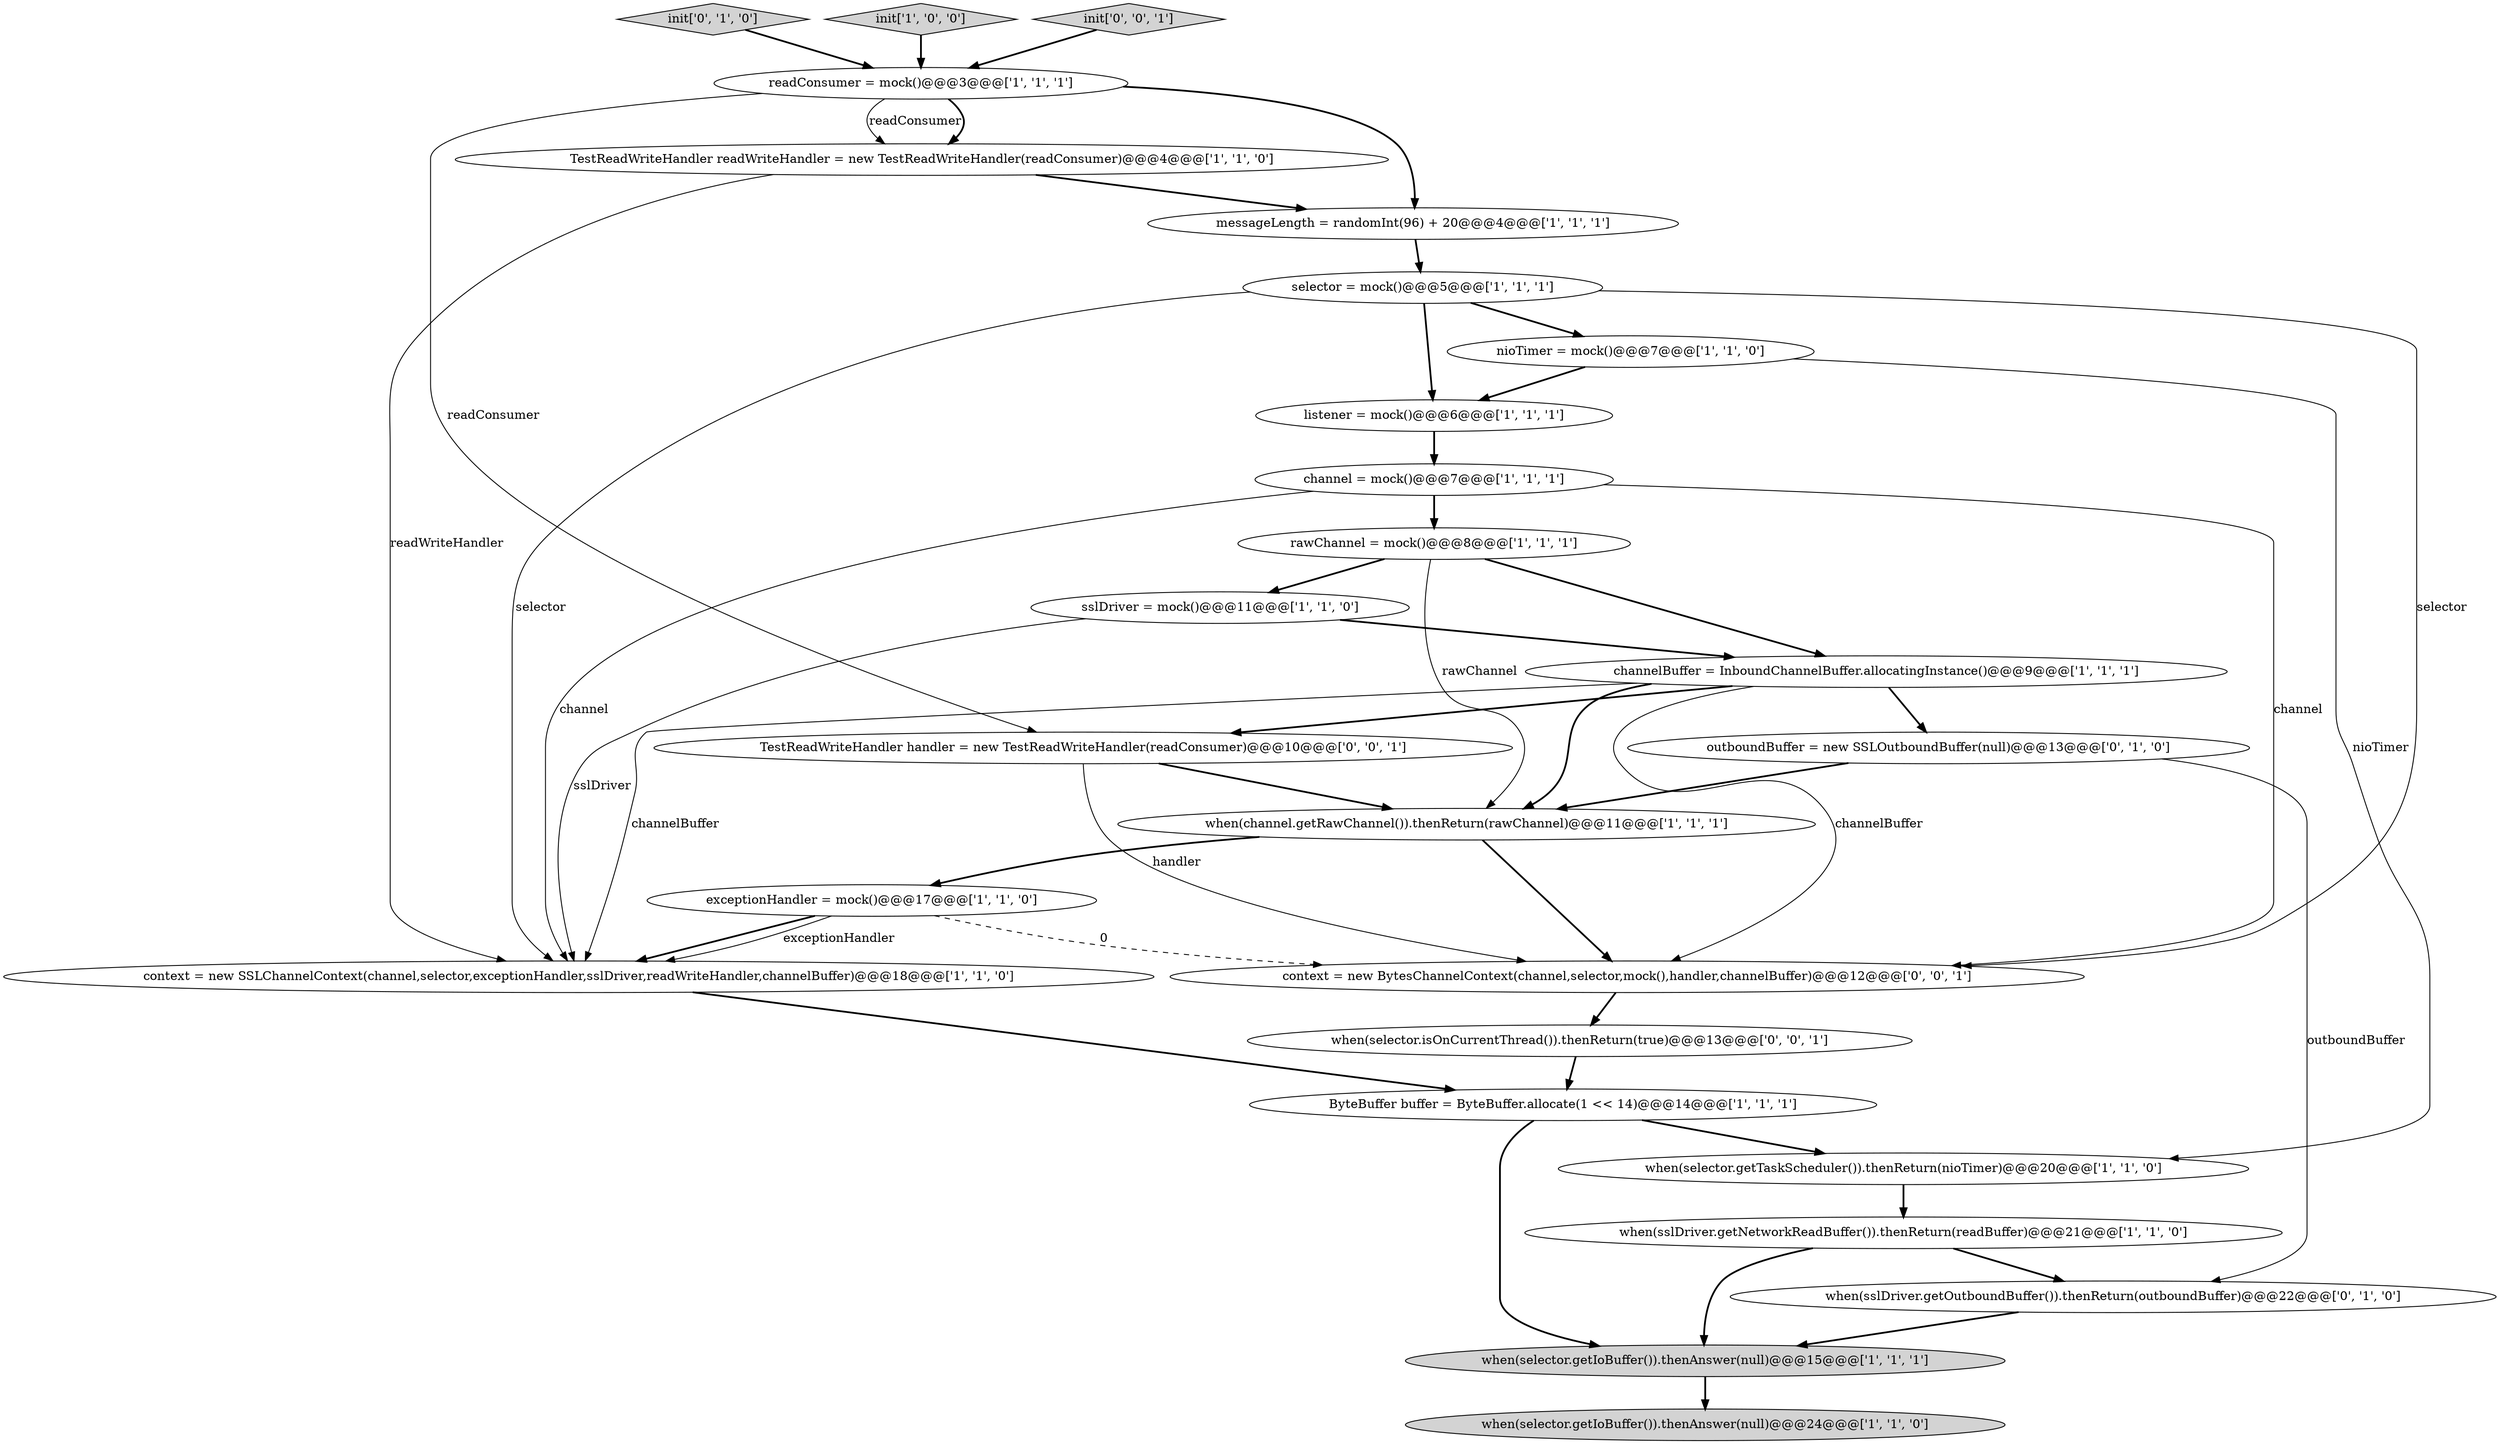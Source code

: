digraph {
18 [style = filled, label = "when(selector.getIoBuffer()).thenAnswer(null)@@@24@@@['1', '1', '0']", fillcolor = lightgray, shape = ellipse image = "AAA0AAABBB1BBB"];
3 [style = filled, label = "channelBuffer = InboundChannelBuffer.allocatingInstance()@@@9@@@['1', '1', '1']", fillcolor = white, shape = ellipse image = "AAA0AAABBB1BBB"];
23 [style = filled, label = "context = new BytesChannelContext(channel,selector,mock(),handler,channelBuffer)@@@12@@@['0', '0', '1']", fillcolor = white, shape = ellipse image = "AAA0AAABBB3BBB"];
25 [style = filled, label = "TestReadWriteHandler handler = new TestReadWriteHandler(readConsumer)@@@10@@@['0', '0', '1']", fillcolor = white, shape = ellipse image = "AAA0AAABBB3BBB"];
2 [style = filled, label = "when(selector.getTaskScheduler()).thenReturn(nioTimer)@@@20@@@['1', '1', '0']", fillcolor = white, shape = ellipse image = "AAA0AAABBB1BBB"];
19 [style = filled, label = "outboundBuffer = new SSLOutboundBuffer(null)@@@13@@@['0', '1', '0']", fillcolor = white, shape = ellipse image = "AAA1AAABBB2BBB"];
20 [style = filled, label = "when(sslDriver.getOutboundBuffer()).thenReturn(outboundBuffer)@@@22@@@['0', '1', '0']", fillcolor = white, shape = ellipse image = "AAA1AAABBB2BBB"];
4 [style = filled, label = "when(selector.getIoBuffer()).thenAnswer(null)@@@15@@@['1', '1', '1']", fillcolor = lightgray, shape = ellipse image = "AAA0AAABBB1BBB"];
6 [style = filled, label = "TestReadWriteHandler readWriteHandler = new TestReadWriteHandler(readConsumer)@@@4@@@['1', '1', '0']", fillcolor = white, shape = ellipse image = "AAA0AAABBB1BBB"];
11 [style = filled, label = "listener = mock()@@@6@@@['1', '1', '1']", fillcolor = white, shape = ellipse image = "AAA0AAABBB1BBB"];
21 [style = filled, label = "init['0', '1', '0']", fillcolor = lightgray, shape = diamond image = "AAA0AAABBB2BBB"];
14 [style = filled, label = "readConsumer = mock()@@@3@@@['1', '1', '1']", fillcolor = white, shape = ellipse image = "AAA0AAABBB1BBB"];
8 [style = filled, label = "sslDriver = mock()@@@11@@@['1', '1', '0']", fillcolor = white, shape = ellipse image = "AAA0AAABBB1BBB"];
1 [style = filled, label = "when(sslDriver.getNetworkReadBuffer()).thenReturn(readBuffer)@@@21@@@['1', '1', '0']", fillcolor = white, shape = ellipse image = "AAA0AAABBB1BBB"];
10 [style = filled, label = "messageLength = randomInt(96) + 20@@@4@@@['1', '1', '1']", fillcolor = white, shape = ellipse image = "AAA0AAABBB1BBB"];
5 [style = filled, label = "nioTimer = mock()@@@7@@@['1', '1', '0']", fillcolor = white, shape = ellipse image = "AAA0AAABBB1BBB"];
16 [style = filled, label = "rawChannel = mock()@@@8@@@['1', '1', '1']", fillcolor = white, shape = ellipse image = "AAA0AAABBB1BBB"];
13 [style = filled, label = "exceptionHandler = mock()@@@17@@@['1', '1', '0']", fillcolor = white, shape = ellipse image = "AAA0AAABBB1BBB"];
17 [style = filled, label = "ByteBuffer buffer = ByteBuffer.allocate(1 << 14)@@@14@@@['1', '1', '1']", fillcolor = white, shape = ellipse image = "AAA0AAABBB1BBB"];
0 [style = filled, label = "init['1', '0', '0']", fillcolor = lightgray, shape = diamond image = "AAA0AAABBB1BBB"];
24 [style = filled, label = "init['0', '0', '1']", fillcolor = lightgray, shape = diamond image = "AAA0AAABBB3BBB"];
7 [style = filled, label = "selector = mock()@@@5@@@['1', '1', '1']", fillcolor = white, shape = ellipse image = "AAA0AAABBB1BBB"];
15 [style = filled, label = "context = new SSLChannelContext(channel,selector,exceptionHandler,sslDriver,readWriteHandler,channelBuffer)@@@18@@@['1', '1', '0']", fillcolor = white, shape = ellipse image = "AAA0AAABBB1BBB"];
9 [style = filled, label = "when(channel.getRawChannel()).thenReturn(rawChannel)@@@11@@@['1', '1', '1']", fillcolor = white, shape = ellipse image = "AAA0AAABBB1BBB"];
22 [style = filled, label = "when(selector.isOnCurrentThread()).thenReturn(true)@@@13@@@['0', '0', '1']", fillcolor = white, shape = ellipse image = "AAA0AAABBB3BBB"];
12 [style = filled, label = "channel = mock()@@@7@@@['1', '1', '1']", fillcolor = white, shape = ellipse image = "AAA0AAABBB1BBB"];
7->23 [style = solid, label="selector"];
23->22 [style = bold, label=""];
13->15 [style = bold, label=""];
21->14 [style = bold, label=""];
3->15 [style = solid, label="channelBuffer"];
19->20 [style = solid, label="outboundBuffer"];
11->12 [style = bold, label=""];
19->9 [style = bold, label=""];
8->15 [style = solid, label="sslDriver"];
20->4 [style = bold, label=""];
9->13 [style = bold, label=""];
16->8 [style = bold, label=""];
25->23 [style = solid, label="handler"];
6->15 [style = solid, label="readWriteHandler"];
22->17 [style = bold, label=""];
7->11 [style = bold, label=""];
8->3 [style = bold, label=""];
12->16 [style = bold, label=""];
6->10 [style = bold, label=""];
7->15 [style = solid, label="selector"];
17->4 [style = bold, label=""];
13->23 [style = dashed, label="0"];
10->7 [style = bold, label=""];
3->23 [style = solid, label="channelBuffer"];
14->6 [style = solid, label="readConsumer"];
5->11 [style = bold, label=""];
16->3 [style = bold, label=""];
3->9 [style = bold, label=""];
2->1 [style = bold, label=""];
3->19 [style = bold, label=""];
3->25 [style = bold, label=""];
12->23 [style = solid, label="channel"];
13->15 [style = solid, label="exceptionHandler"];
14->6 [style = bold, label=""];
16->9 [style = solid, label="rawChannel"];
1->4 [style = bold, label=""];
25->9 [style = bold, label=""];
7->5 [style = bold, label=""];
9->23 [style = bold, label=""];
5->2 [style = solid, label="nioTimer"];
1->20 [style = bold, label=""];
0->14 [style = bold, label=""];
14->10 [style = bold, label=""];
24->14 [style = bold, label=""];
14->25 [style = solid, label="readConsumer"];
12->15 [style = solid, label="channel"];
4->18 [style = bold, label=""];
17->2 [style = bold, label=""];
15->17 [style = bold, label=""];
}
